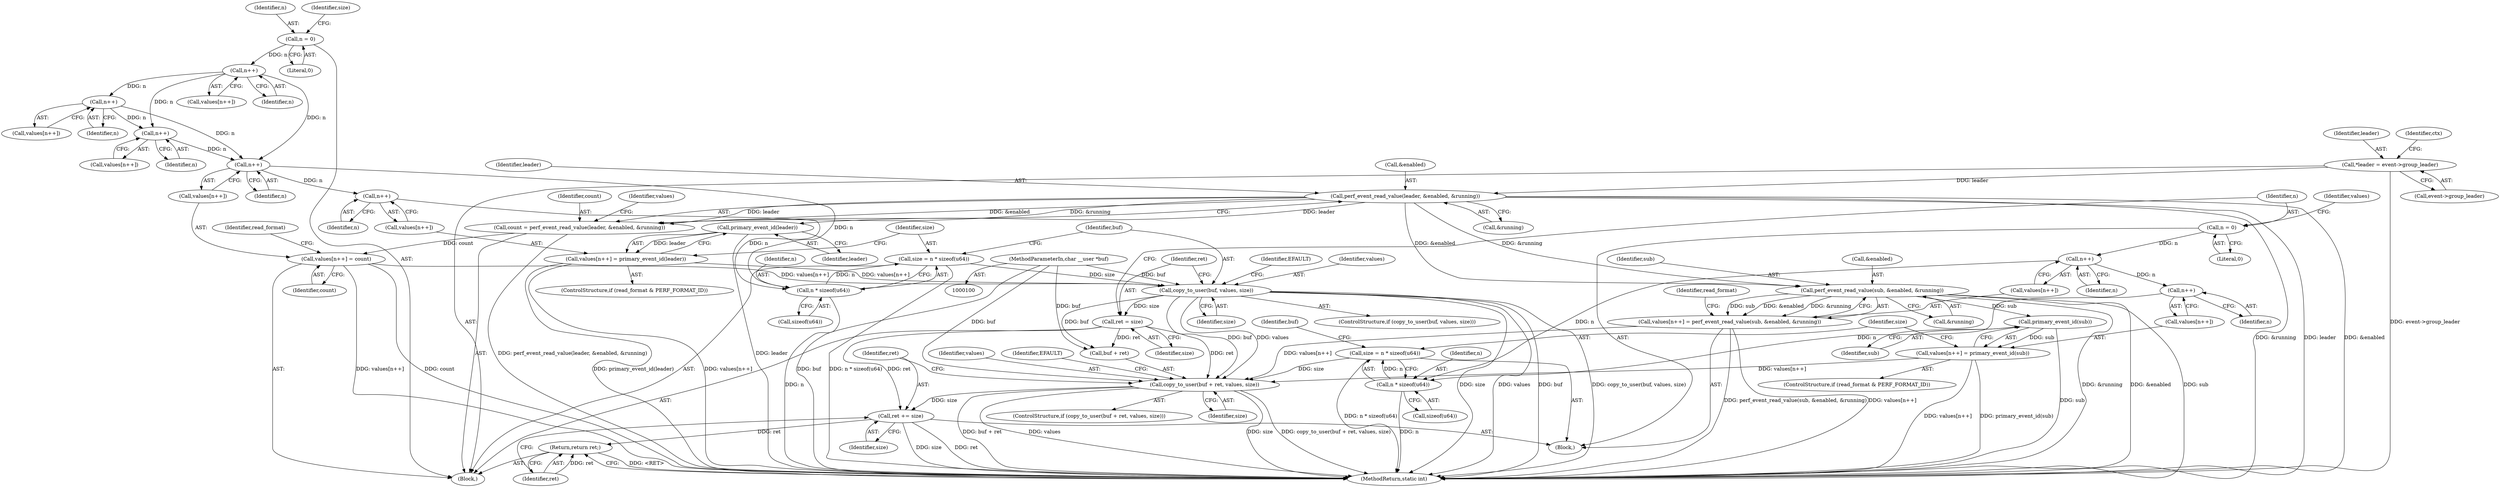 digraph "0_linux_f63a8daa5812afef4f06c962351687e1ff9ccb2b_4@API" {
"1000241" [label="(Call,copy_to_user(buf + ret, values, size))"];
"1000198" [label="(Call,copy_to_user(buf, values, size))"];
"1000103" [label="(MethodParameterIn,char __user *buf)"];
"1000184" [label="(Call,values[n++] = primary_event_id(leader))"];
"1000189" [label="(Call,primary_event_id(leader))"];
"1000138" [label="(Call,perf_event_read_value(leader, &enabled, &running))"];
"1000106" [label="(Call,*leader = event->group_leader)"];
"1000174" [label="(Call,values[n++] = count)"];
"1000136" [label="(Call,count = perf_event_read_value(leader, &enabled, &running))"];
"1000191" [label="(Call,size = n * sizeof(u64))"];
"1000193" [label="(Call,n * sizeof(u64))"];
"1000187" [label="(Call,n++)"];
"1000177" [label="(Call,n++)"];
"1000171" [label="(Call,n++)"];
"1000147" [label="(Call,n++)"];
"1000119" [label="(Call,n = 0)"];
"1000161" [label="(Call,n++)"];
"1000205" [label="(Call,ret = size)"];
"1000227" [label="(Call,values[n++] = primary_event_id(sub))"];
"1000232" [label="(Call,primary_event_id(sub))"];
"1000217" [label="(Call,perf_event_read_value(sub, &enabled, &running))"];
"1000212" [label="(Call,values[n++] = perf_event_read_value(sub, &enabled, &running))"];
"1000234" [label="(Call,size = n * sizeof(u64))"];
"1000236" [label="(Call,n * sizeof(u64))"];
"1000215" [label="(Call,n++)"];
"1000209" [label="(Call,n = 0)"];
"1000230" [label="(Call,n++)"];
"1000251" [label="(Call,ret += size)"];
"1000254" [label="(Return,return ret;)"];
"1000146" [label="(Identifier,values)"];
"1000242" [label="(Call,buf + ret)"];
"1000145" [label="(Call,values[n++])"];
"1000193" [label="(Call,n * sizeof(u64))"];
"1000234" [label="(Call,size = n * sizeof(u64))"];
"1000190" [label="(Identifier,leader)"];
"1000194" [label="(Identifier,n)"];
"1000159" [label="(Call,values[n++])"];
"1000255" [label="(Identifier,ret)"];
"1000225" [label="(Identifier,read_format)"];
"1000254" [label="(Return,return ret;)"];
"1000188" [label="(Identifier,n)"];
"1000213" [label="(Call,values[n++])"];
"1000120" [label="(Identifier,n)"];
"1000251" [label="(Call,ret += size)"];
"1000207" [label="(Identifier,size)"];
"1000179" [label="(Identifier,count)"];
"1000215" [label="(Call,n++)"];
"1000205" [label="(Call,ret = size)"];
"1000201" [label="(Identifier,size)"];
"1000139" [label="(Identifier,leader)"];
"1000121" [label="(Literal,0)"];
"1000256" [label="(MethodReturn,static int)"];
"1000219" [label="(Call,&enabled)"];
"1000192" [label="(Identifier,size)"];
"1000240" [label="(ControlStructure,if (copy_to_user(buf + ret, values, size)))"];
"1000119" [label="(Call,n = 0)"];
"1000212" [label="(Call,values[n++] = perf_event_read_value(sub, &enabled, &running))"];
"1000189" [label="(Call,primary_event_id(leader))"];
"1000237" [label="(Identifier,n)"];
"1000206" [label="(Identifier,ret)"];
"1000175" [label="(Call,values[n++])"];
"1000245" [label="(Identifier,values)"];
"1000147" [label="(Call,n++)"];
"1000230" [label="(Call,n++)"];
"1000253" [label="(Identifier,size)"];
"1000138" [label="(Call,perf_event_read_value(leader, &enabled, &running))"];
"1000252" [label="(Identifier,ret)"];
"1000108" [label="(Call,event->group_leader)"];
"1000223" [label="(ControlStructure,if (read_format & PERF_FORMAT_ID))"];
"1000211" [label="(Literal,0)"];
"1000107" [label="(Identifier,leader)"];
"1000210" [label="(Identifier,n)"];
"1000182" [label="(Identifier,read_format)"];
"1000187" [label="(Call,n++)"];
"1000172" [label="(Identifier,n)"];
"1000241" [label="(Call,copy_to_user(buf + ret, values, size))"];
"1000185" [label="(Call,values[n++])"];
"1000140" [label="(Call,&enabled)"];
"1000232" [label="(Call,primary_event_id(sub))"];
"1000209" [label="(Call,n = 0)"];
"1000235" [label="(Identifier,size)"];
"1000161" [label="(Call,n++)"];
"1000236" [label="(Call,n * sizeof(u64))"];
"1000137" [label="(Identifier,count)"];
"1000221" [label="(Call,&running)"];
"1000199" [label="(Identifier,buf)"];
"1000204" [label="(Identifier,EFAULT)"];
"1000162" [label="(Identifier,n)"];
"1000124" [label="(Identifier,size)"];
"1000136" [label="(Call,count = perf_event_read_value(leader, &enabled, &running))"];
"1000177" [label="(Call,n++)"];
"1000218" [label="(Identifier,sub)"];
"1000184" [label="(Call,values[n++] = primary_event_id(leader))"];
"1000214" [label="(Identifier,values)"];
"1000195" [label="(Call,sizeof(u64))"];
"1000174" [label="(Call,values[n++] = count)"];
"1000208" [label="(Block,)"];
"1000106" [label="(Call,*leader = event->group_leader)"];
"1000171" [label="(Call,n++)"];
"1000191" [label="(Call,size = n * sizeof(u64))"];
"1000238" [label="(Call,sizeof(u64))"];
"1000246" [label="(Identifier,size)"];
"1000216" [label="(Identifier,n)"];
"1000228" [label="(Call,values[n++])"];
"1000142" [label="(Call,&running)"];
"1000233" [label="(Identifier,sub)"];
"1000197" [label="(ControlStructure,if (copy_to_user(buf, values, size)))"];
"1000250" [label="(Identifier,EFAULT)"];
"1000114" [label="(Identifier,ctx)"];
"1000243" [label="(Identifier,buf)"];
"1000180" [label="(ControlStructure,if (read_format & PERF_FORMAT_ID))"];
"1000148" [label="(Identifier,n)"];
"1000198" [label="(Call,copy_to_user(buf, values, size))"];
"1000178" [label="(Identifier,n)"];
"1000227" [label="(Call,values[n++] = primary_event_id(sub))"];
"1000169" [label="(Call,values[n++])"];
"1000231" [label="(Identifier,n)"];
"1000104" [label="(Block,)"];
"1000200" [label="(Identifier,values)"];
"1000103" [label="(MethodParameterIn,char __user *buf)"];
"1000217" [label="(Call,perf_event_read_value(sub, &enabled, &running))"];
"1000241" -> "1000240"  [label="AST: "];
"1000241" -> "1000246"  [label="CFG: "];
"1000242" -> "1000241"  [label="AST: "];
"1000245" -> "1000241"  [label="AST: "];
"1000246" -> "1000241"  [label="AST: "];
"1000250" -> "1000241"  [label="CFG: "];
"1000252" -> "1000241"  [label="CFG: "];
"1000241" -> "1000256"  [label="DDG: buf + ret"];
"1000241" -> "1000256"  [label="DDG: values"];
"1000241" -> "1000256"  [label="DDG: size"];
"1000241" -> "1000256"  [label="DDG: copy_to_user(buf + ret, values, size)"];
"1000198" -> "1000241"  [label="DDG: buf"];
"1000198" -> "1000241"  [label="DDG: values"];
"1000103" -> "1000241"  [label="DDG: buf"];
"1000205" -> "1000241"  [label="DDG: ret"];
"1000227" -> "1000241"  [label="DDG: values[n++]"];
"1000212" -> "1000241"  [label="DDG: values[n++]"];
"1000234" -> "1000241"  [label="DDG: size"];
"1000241" -> "1000251"  [label="DDG: size"];
"1000198" -> "1000197"  [label="AST: "];
"1000198" -> "1000201"  [label="CFG: "];
"1000199" -> "1000198"  [label="AST: "];
"1000200" -> "1000198"  [label="AST: "];
"1000201" -> "1000198"  [label="AST: "];
"1000204" -> "1000198"  [label="CFG: "];
"1000206" -> "1000198"  [label="CFG: "];
"1000198" -> "1000256"  [label="DDG: size"];
"1000198" -> "1000256"  [label="DDG: values"];
"1000198" -> "1000256"  [label="DDG: buf"];
"1000198" -> "1000256"  [label="DDG: copy_to_user(buf, values, size)"];
"1000103" -> "1000198"  [label="DDG: buf"];
"1000184" -> "1000198"  [label="DDG: values[n++]"];
"1000174" -> "1000198"  [label="DDG: values[n++]"];
"1000191" -> "1000198"  [label="DDG: size"];
"1000198" -> "1000205"  [label="DDG: size"];
"1000198" -> "1000242"  [label="DDG: buf"];
"1000103" -> "1000100"  [label="AST: "];
"1000103" -> "1000256"  [label="DDG: buf"];
"1000103" -> "1000242"  [label="DDG: buf"];
"1000184" -> "1000180"  [label="AST: "];
"1000184" -> "1000189"  [label="CFG: "];
"1000185" -> "1000184"  [label="AST: "];
"1000189" -> "1000184"  [label="AST: "];
"1000192" -> "1000184"  [label="CFG: "];
"1000184" -> "1000256"  [label="DDG: values[n++]"];
"1000184" -> "1000256"  [label="DDG: primary_event_id(leader)"];
"1000189" -> "1000184"  [label="DDG: leader"];
"1000189" -> "1000190"  [label="CFG: "];
"1000190" -> "1000189"  [label="AST: "];
"1000189" -> "1000256"  [label="DDG: leader"];
"1000138" -> "1000189"  [label="DDG: leader"];
"1000138" -> "1000136"  [label="AST: "];
"1000138" -> "1000142"  [label="CFG: "];
"1000139" -> "1000138"  [label="AST: "];
"1000140" -> "1000138"  [label="AST: "];
"1000142" -> "1000138"  [label="AST: "];
"1000136" -> "1000138"  [label="CFG: "];
"1000138" -> "1000256"  [label="DDG: &running"];
"1000138" -> "1000256"  [label="DDG: leader"];
"1000138" -> "1000256"  [label="DDG: &enabled"];
"1000138" -> "1000136"  [label="DDG: leader"];
"1000138" -> "1000136"  [label="DDG: &enabled"];
"1000138" -> "1000136"  [label="DDG: &running"];
"1000106" -> "1000138"  [label="DDG: leader"];
"1000138" -> "1000217"  [label="DDG: &enabled"];
"1000138" -> "1000217"  [label="DDG: &running"];
"1000106" -> "1000104"  [label="AST: "];
"1000106" -> "1000108"  [label="CFG: "];
"1000107" -> "1000106"  [label="AST: "];
"1000108" -> "1000106"  [label="AST: "];
"1000114" -> "1000106"  [label="CFG: "];
"1000106" -> "1000256"  [label="DDG: event->group_leader"];
"1000174" -> "1000104"  [label="AST: "];
"1000174" -> "1000179"  [label="CFG: "];
"1000175" -> "1000174"  [label="AST: "];
"1000179" -> "1000174"  [label="AST: "];
"1000182" -> "1000174"  [label="CFG: "];
"1000174" -> "1000256"  [label="DDG: count"];
"1000174" -> "1000256"  [label="DDG: values[n++]"];
"1000136" -> "1000174"  [label="DDG: count"];
"1000136" -> "1000104"  [label="AST: "];
"1000137" -> "1000136"  [label="AST: "];
"1000146" -> "1000136"  [label="CFG: "];
"1000136" -> "1000256"  [label="DDG: perf_event_read_value(leader, &enabled, &running)"];
"1000191" -> "1000104"  [label="AST: "];
"1000191" -> "1000193"  [label="CFG: "];
"1000192" -> "1000191"  [label="AST: "];
"1000193" -> "1000191"  [label="AST: "];
"1000199" -> "1000191"  [label="CFG: "];
"1000191" -> "1000256"  [label="DDG: n * sizeof(u64)"];
"1000193" -> "1000191"  [label="DDG: n"];
"1000193" -> "1000195"  [label="CFG: "];
"1000194" -> "1000193"  [label="AST: "];
"1000195" -> "1000193"  [label="AST: "];
"1000193" -> "1000256"  [label="DDG: n"];
"1000187" -> "1000193"  [label="DDG: n"];
"1000177" -> "1000193"  [label="DDG: n"];
"1000187" -> "1000185"  [label="AST: "];
"1000187" -> "1000188"  [label="CFG: "];
"1000188" -> "1000187"  [label="AST: "];
"1000185" -> "1000187"  [label="CFG: "];
"1000177" -> "1000187"  [label="DDG: n"];
"1000177" -> "1000175"  [label="AST: "];
"1000177" -> "1000178"  [label="CFG: "];
"1000178" -> "1000177"  [label="AST: "];
"1000175" -> "1000177"  [label="CFG: "];
"1000171" -> "1000177"  [label="DDG: n"];
"1000147" -> "1000177"  [label="DDG: n"];
"1000161" -> "1000177"  [label="DDG: n"];
"1000171" -> "1000169"  [label="AST: "];
"1000171" -> "1000172"  [label="CFG: "];
"1000172" -> "1000171"  [label="AST: "];
"1000169" -> "1000171"  [label="CFG: "];
"1000147" -> "1000171"  [label="DDG: n"];
"1000161" -> "1000171"  [label="DDG: n"];
"1000147" -> "1000145"  [label="AST: "];
"1000147" -> "1000148"  [label="CFG: "];
"1000148" -> "1000147"  [label="AST: "];
"1000145" -> "1000147"  [label="CFG: "];
"1000119" -> "1000147"  [label="DDG: n"];
"1000147" -> "1000161"  [label="DDG: n"];
"1000119" -> "1000104"  [label="AST: "];
"1000119" -> "1000121"  [label="CFG: "];
"1000120" -> "1000119"  [label="AST: "];
"1000121" -> "1000119"  [label="AST: "];
"1000124" -> "1000119"  [label="CFG: "];
"1000161" -> "1000159"  [label="AST: "];
"1000161" -> "1000162"  [label="CFG: "];
"1000162" -> "1000161"  [label="AST: "];
"1000159" -> "1000161"  [label="CFG: "];
"1000205" -> "1000104"  [label="AST: "];
"1000205" -> "1000207"  [label="CFG: "];
"1000206" -> "1000205"  [label="AST: "];
"1000207" -> "1000205"  [label="AST: "];
"1000210" -> "1000205"  [label="CFG: "];
"1000205" -> "1000242"  [label="DDG: ret"];
"1000205" -> "1000251"  [label="DDG: ret"];
"1000227" -> "1000223"  [label="AST: "];
"1000227" -> "1000232"  [label="CFG: "];
"1000228" -> "1000227"  [label="AST: "];
"1000232" -> "1000227"  [label="AST: "];
"1000235" -> "1000227"  [label="CFG: "];
"1000227" -> "1000256"  [label="DDG: values[n++]"];
"1000227" -> "1000256"  [label="DDG: primary_event_id(sub)"];
"1000232" -> "1000227"  [label="DDG: sub"];
"1000232" -> "1000233"  [label="CFG: "];
"1000233" -> "1000232"  [label="AST: "];
"1000232" -> "1000256"  [label="DDG: sub"];
"1000217" -> "1000232"  [label="DDG: sub"];
"1000217" -> "1000212"  [label="AST: "];
"1000217" -> "1000221"  [label="CFG: "];
"1000218" -> "1000217"  [label="AST: "];
"1000219" -> "1000217"  [label="AST: "];
"1000221" -> "1000217"  [label="AST: "];
"1000212" -> "1000217"  [label="CFG: "];
"1000217" -> "1000256"  [label="DDG: &running"];
"1000217" -> "1000256"  [label="DDG: &enabled"];
"1000217" -> "1000256"  [label="DDG: sub"];
"1000217" -> "1000212"  [label="DDG: sub"];
"1000217" -> "1000212"  [label="DDG: &enabled"];
"1000217" -> "1000212"  [label="DDG: &running"];
"1000212" -> "1000208"  [label="AST: "];
"1000213" -> "1000212"  [label="AST: "];
"1000225" -> "1000212"  [label="CFG: "];
"1000212" -> "1000256"  [label="DDG: perf_event_read_value(sub, &enabled, &running)"];
"1000212" -> "1000256"  [label="DDG: values[n++]"];
"1000234" -> "1000208"  [label="AST: "];
"1000234" -> "1000236"  [label="CFG: "];
"1000235" -> "1000234"  [label="AST: "];
"1000236" -> "1000234"  [label="AST: "];
"1000243" -> "1000234"  [label="CFG: "];
"1000234" -> "1000256"  [label="DDG: n * sizeof(u64)"];
"1000236" -> "1000234"  [label="DDG: n"];
"1000236" -> "1000238"  [label="CFG: "];
"1000237" -> "1000236"  [label="AST: "];
"1000238" -> "1000236"  [label="AST: "];
"1000236" -> "1000256"  [label="DDG: n"];
"1000215" -> "1000236"  [label="DDG: n"];
"1000230" -> "1000236"  [label="DDG: n"];
"1000215" -> "1000213"  [label="AST: "];
"1000215" -> "1000216"  [label="CFG: "];
"1000216" -> "1000215"  [label="AST: "];
"1000213" -> "1000215"  [label="CFG: "];
"1000209" -> "1000215"  [label="DDG: n"];
"1000215" -> "1000230"  [label="DDG: n"];
"1000209" -> "1000208"  [label="AST: "];
"1000209" -> "1000211"  [label="CFG: "];
"1000210" -> "1000209"  [label="AST: "];
"1000211" -> "1000209"  [label="AST: "];
"1000214" -> "1000209"  [label="CFG: "];
"1000230" -> "1000228"  [label="AST: "];
"1000230" -> "1000231"  [label="CFG: "];
"1000231" -> "1000230"  [label="AST: "];
"1000228" -> "1000230"  [label="CFG: "];
"1000251" -> "1000208"  [label="AST: "];
"1000251" -> "1000253"  [label="CFG: "];
"1000252" -> "1000251"  [label="AST: "];
"1000253" -> "1000251"  [label="AST: "];
"1000255" -> "1000251"  [label="CFG: "];
"1000251" -> "1000256"  [label="DDG: size"];
"1000251" -> "1000256"  [label="DDG: ret"];
"1000251" -> "1000254"  [label="DDG: ret"];
"1000254" -> "1000104"  [label="AST: "];
"1000254" -> "1000255"  [label="CFG: "];
"1000255" -> "1000254"  [label="AST: "];
"1000256" -> "1000254"  [label="CFG: "];
"1000254" -> "1000256"  [label="DDG: <RET>"];
"1000255" -> "1000254"  [label="DDG: ret"];
}
